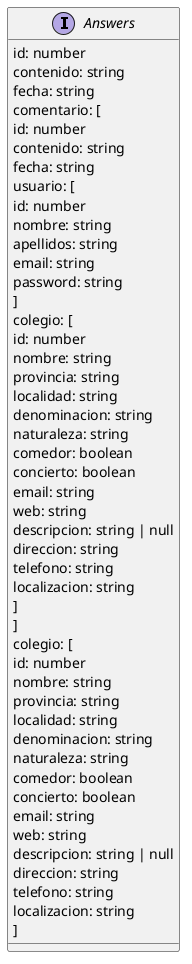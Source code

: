 @startuml

interface Answers {
    id: number
    contenido: string
    fecha: string
    comentario: [
        id: number
        contenido: string
        fecha: string 
        usuario: [
            id: number
            nombre: string
            apellidos: string
            email: string
            password: string
        ]
        colegio: [
            id: number
            nombre: string
            provincia: string
            localidad: string
            denominacion: string
            naturaleza: string
            comedor: boolean
            concierto: boolean
            email: string
            web: string
            descripcion: string | null
            direccion: string
            telefono: string
            localizacion: string
        ]
    ]
    colegio: [
        id: number
        nombre: string
        provincia: string
        localidad: string
        denominacion: string
        naturaleza: string
        comedor: boolean
        concierto: boolean
        email: string
        web: string
        descripcion: string | null
        direccion: string
        telefono: string
        localizacion: string
    ]
}

@enduml
